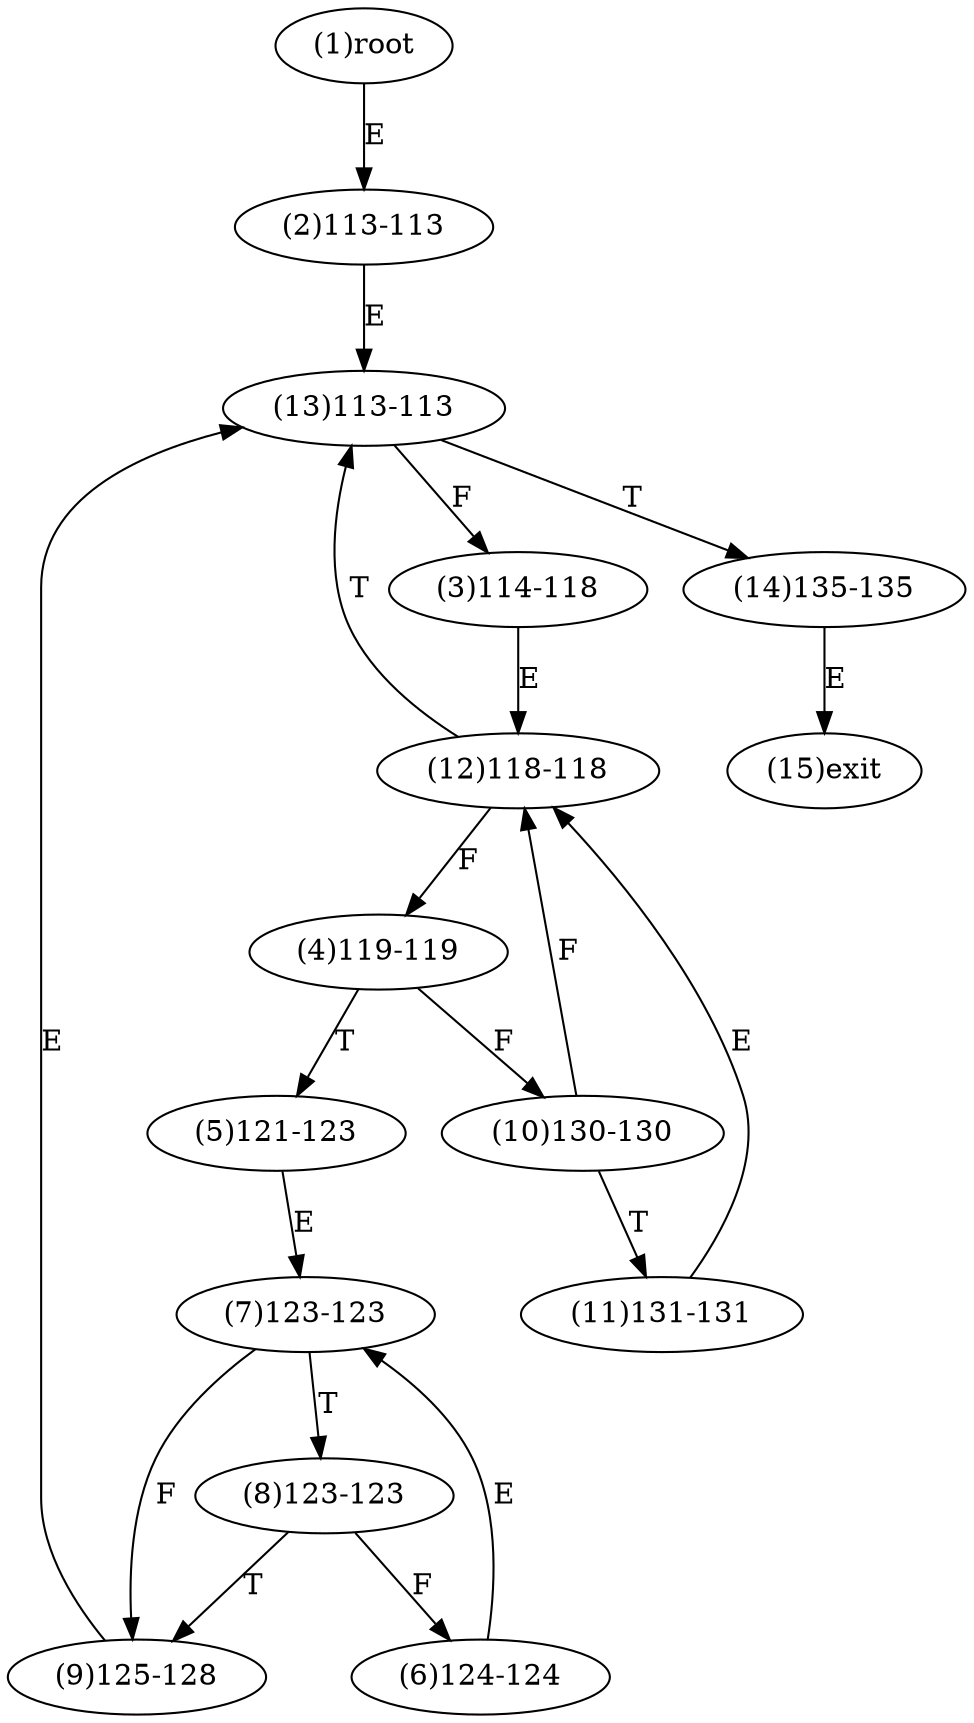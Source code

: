 digraph "" { 
1[ label="(1)root"];
2[ label="(2)113-113"];
3[ label="(3)114-118"];
4[ label="(4)119-119"];
5[ label="(5)121-123"];
6[ label="(6)124-124"];
7[ label="(7)123-123"];
8[ label="(8)123-123"];
9[ label="(9)125-128"];
10[ label="(10)130-130"];
11[ label="(11)131-131"];
12[ label="(12)118-118"];
13[ label="(13)113-113"];
14[ label="(14)135-135"];
15[ label="(15)exit"];
1->2[ label="E"];
2->13[ label="E"];
3->12[ label="E"];
4->10[ label="F"];
4->5[ label="T"];
5->7[ label="E"];
6->7[ label="E"];
7->9[ label="F"];
7->8[ label="T"];
8->6[ label="F"];
8->9[ label="T"];
9->13[ label="E"];
10->12[ label="F"];
10->11[ label="T"];
11->12[ label="E"];
12->4[ label="F"];
12->13[ label="T"];
13->3[ label="F"];
13->14[ label="T"];
14->15[ label="E"];
}